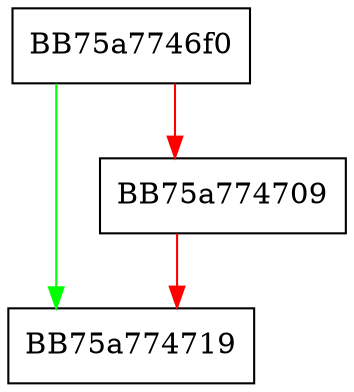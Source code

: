 digraph _callnewh {
  node [shape="box"];
  graph [splines=ortho];
  BB75a7746f0 -> BB75a774719 [color="green"];
  BB75a7746f0 -> BB75a774709 [color="red"];
  BB75a774709 -> BB75a774719 [color="red"];
}